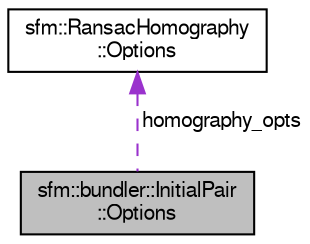 digraph "sfm::bundler::InitialPair::Options"
{
  edge [fontname="FreeSans",fontsize="10",labelfontname="FreeSans",labelfontsize="10"];
  node [fontname="FreeSans",fontsize="10",shape=record];
  Node0 [label="sfm::bundler::InitialPair\l::Options",height=0.2,width=0.4,color="black", fillcolor="grey75", style="filled", fontcolor="black"];
  Node1 -> Node0 [dir="back",color="darkorchid3",fontsize="10",style="dashed",label=" homography_opts" ,fontname="FreeSans"];
  Node1 [label="sfm::RansacHomography\l::Options",height=0.2,width=0.4,color="black", fillcolor="white", style="filled",URL="$structsfm_1_1_ransac_homography_1_1_options.html"];
}
